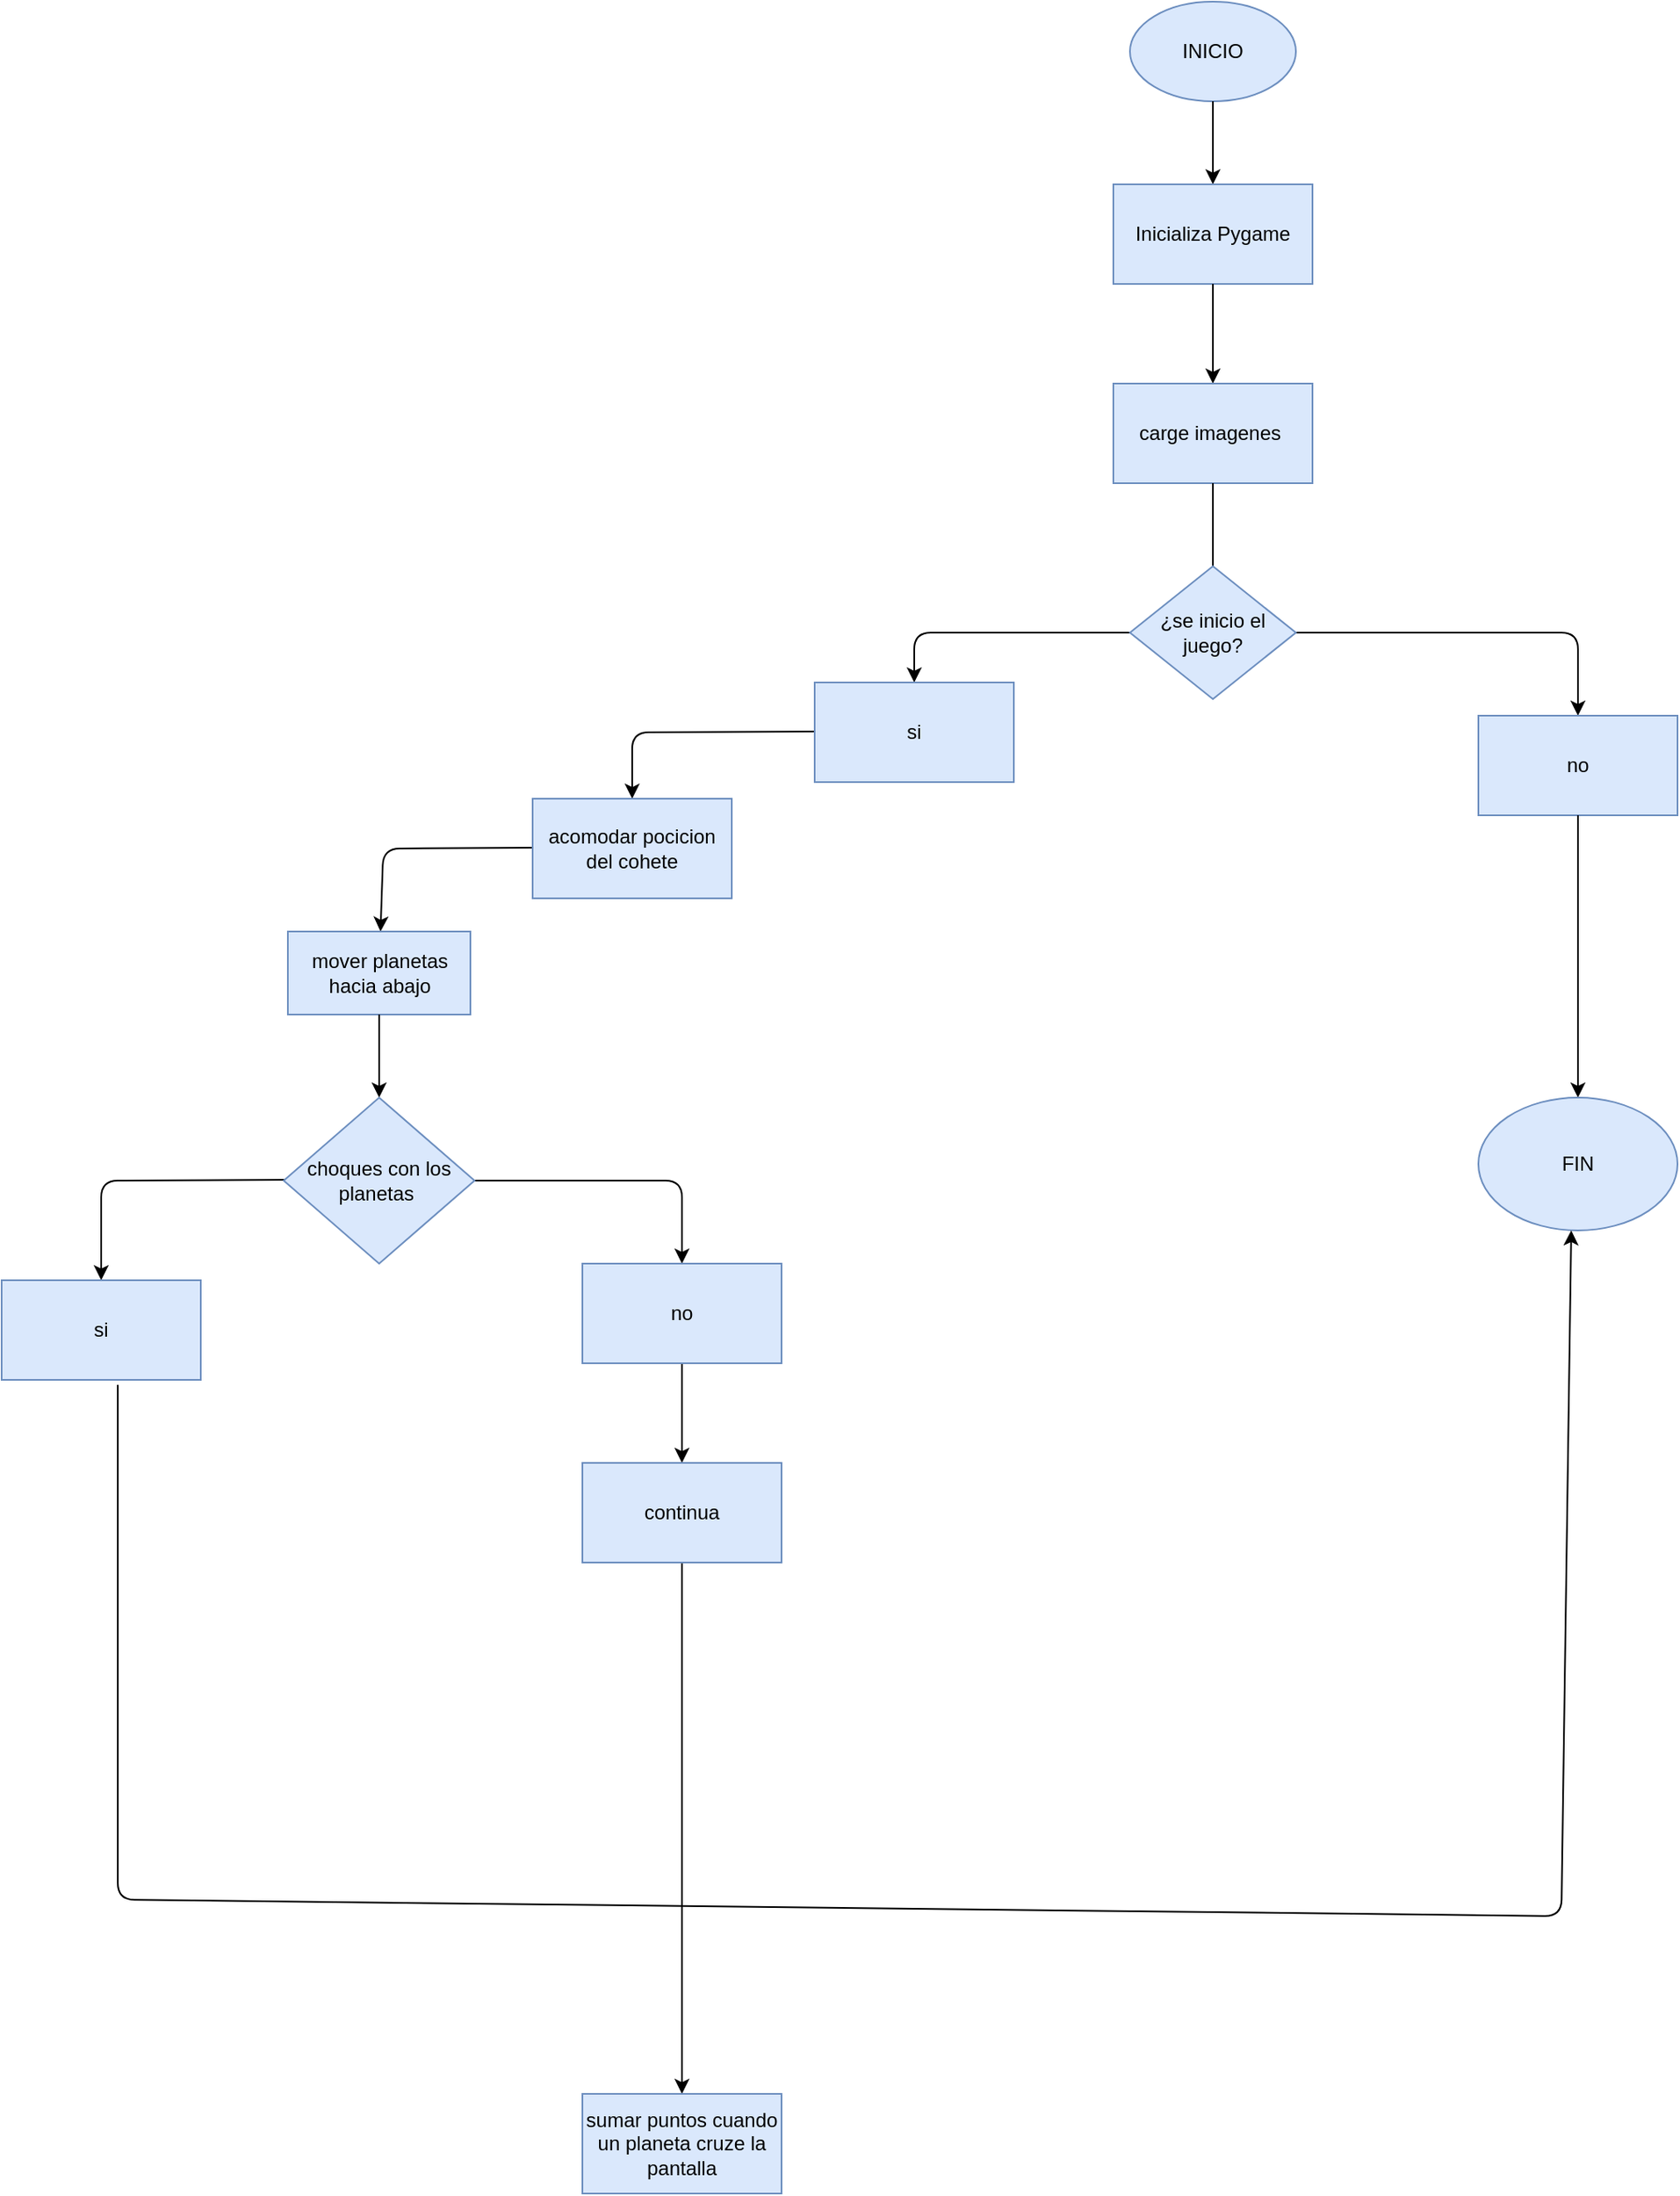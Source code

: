 <mxfile>
    <diagram id="5w8WgsZ1X8NQpJWOVpwU" name="Página-1">
        <mxGraphModel dx="1291" dy="457" grid="1" gridSize="10" guides="1" tooltips="1" connect="1" arrows="1" fold="1" page="1" pageScale="1" pageWidth="827" pageHeight="1169" math="0" shadow="0">
            <root>
                <mxCell id="0"/>
                <mxCell id="1" parent="0"/>
                <mxCell id="2" value="INICIO" style="ellipse;whiteSpace=wrap;html=1;fillColor=#dae8fc;strokeColor=#6c8ebf;" vertex="1" parent="1">
                    <mxGeometry x="160" y="20" width="100" height="60" as="geometry"/>
                </mxCell>
                <mxCell id="3" value="" style="endArrow=classic;html=1;exitX=0.5;exitY=1;exitDx=0;exitDy=0;" edge="1" parent="1" source="2">
                    <mxGeometry width="50" height="50" relative="1" as="geometry">
                        <mxPoint x="220" y="260" as="sourcePoint"/>
                        <mxPoint x="210" y="130" as="targetPoint"/>
                    </mxGeometry>
                </mxCell>
                <mxCell id="4" value="Inicializa Pygame" style="rounded=0;whiteSpace=wrap;html=1;fillColor=#dae8fc;strokeColor=#6c8ebf;" vertex="1" parent="1">
                    <mxGeometry x="150" y="130" width="120" height="60" as="geometry"/>
                </mxCell>
                <mxCell id="5" value="" style="endArrow=classic;html=1;exitX=0.5;exitY=1;exitDx=0;exitDy=0;" edge="1" parent="1" source="4">
                    <mxGeometry width="50" height="50" relative="1" as="geometry">
                        <mxPoint x="220" y="260" as="sourcePoint"/>
                        <mxPoint x="210" y="250" as="targetPoint"/>
                    </mxGeometry>
                </mxCell>
                <mxCell id="6" value="carge imagenes&amp;nbsp;" style="rounded=0;whiteSpace=wrap;html=1;fillColor=#dae8fc;strokeColor=#6c8ebf;" vertex="1" parent="1">
                    <mxGeometry x="150" y="250" width="120" height="60" as="geometry"/>
                </mxCell>
                <mxCell id="7" value="" style="endArrow=none;html=1;entryX=0.5;entryY=1;entryDx=0;entryDy=0;" edge="1" parent="1" target="6">
                    <mxGeometry width="50" height="50" relative="1" as="geometry">
                        <mxPoint x="210" y="360" as="sourcePoint"/>
                        <mxPoint x="270" y="210" as="targetPoint"/>
                    </mxGeometry>
                </mxCell>
                <mxCell id="9" style="edgeStyle=none;html=1;exitX=0;exitY=0.5;exitDx=0;exitDy=0;" edge="1" parent="1" source="8" target="10">
                    <mxGeometry relative="1" as="geometry">
                        <mxPoint x="30" y="460" as="targetPoint"/>
                        <Array as="points">
                            <mxPoint x="30" y="400"/>
                        </Array>
                    </mxGeometry>
                </mxCell>
                <mxCell id="11" style="edgeStyle=none;html=1;exitX=1;exitY=0.5;exitDx=0;exitDy=0;" edge="1" parent="1" source="8" target="12">
                    <mxGeometry relative="1" as="geometry">
                        <mxPoint x="430" y="450" as="targetPoint"/>
                        <Array as="points">
                            <mxPoint x="430" y="400"/>
                        </Array>
                    </mxGeometry>
                </mxCell>
                <mxCell id="8" value="¿se inicio el juego?" style="rhombus;whiteSpace=wrap;html=1;fillColor=#dae8fc;strokeColor=#6c8ebf;" vertex="1" parent="1">
                    <mxGeometry x="160" y="360" width="100" height="80" as="geometry"/>
                </mxCell>
                <mxCell id="13" style="edgeStyle=none;html=1;exitX=0;exitY=0.5;exitDx=0;exitDy=0;" edge="1" parent="1" target="14">
                    <mxGeometry relative="1" as="geometry">
                        <mxPoint x="-140" y="530" as="targetPoint"/>
                        <mxPoint x="-20" y="459.5" as="sourcePoint"/>
                        <Array as="points">
                            <mxPoint x="-140" y="460"/>
                        </Array>
                    </mxGeometry>
                </mxCell>
                <mxCell id="10" value="si" style="rounded=0;whiteSpace=wrap;html=1;fillColor=#dae8fc;strokeColor=#6c8ebf;" vertex="1" parent="1">
                    <mxGeometry x="-30" y="430" width="120" height="60" as="geometry"/>
                </mxCell>
                <mxCell id="12" value="no" style="rounded=0;whiteSpace=wrap;html=1;fillColor=#dae8fc;strokeColor=#6c8ebf;" vertex="1" parent="1">
                    <mxGeometry x="370" y="450" width="120" height="60" as="geometry"/>
                </mxCell>
                <mxCell id="15" style="edgeStyle=none;html=1;exitX=0;exitY=0.5;exitDx=0;exitDy=0;" edge="1" parent="1" target="16">
                    <mxGeometry relative="1" as="geometry">
                        <mxPoint x="-290" y="570" as="targetPoint"/>
                        <mxPoint x="-200" y="529.5" as="sourcePoint"/>
                        <Array as="points">
                            <mxPoint x="-290" y="530"/>
                        </Array>
                    </mxGeometry>
                </mxCell>
                <mxCell id="14" value="acomodar pocicion del cohete" style="rounded=0;whiteSpace=wrap;html=1;fillColor=#dae8fc;strokeColor=#6c8ebf;" vertex="1" parent="1">
                    <mxGeometry x="-200" y="500" width="120" height="60" as="geometry"/>
                </mxCell>
                <mxCell id="16" value="mover planetas hacia abajo" style="rounded=0;whiteSpace=wrap;html=1;fillColor=#dae8fc;strokeColor=#6c8ebf;" vertex="1" parent="1">
                    <mxGeometry x="-347.5" y="580" width="110" height="50" as="geometry"/>
                </mxCell>
                <mxCell id="17" value="" style="endArrow=classic;html=1;exitX=0.5;exitY=1;exitDx=0;exitDy=0;" edge="1" parent="1" source="16" target="18">
                    <mxGeometry width="50" height="50" relative="1" as="geometry">
                        <mxPoint x="-210" y="590" as="sourcePoint"/>
                        <mxPoint x="-285" y="690" as="targetPoint"/>
                    </mxGeometry>
                </mxCell>
                <mxCell id="19" style="edgeStyle=none;html=1;exitX=0;exitY=0.5;exitDx=0;exitDy=0;" edge="1" parent="1">
                    <mxGeometry relative="1" as="geometry">
                        <mxPoint x="-460" y="790" as="targetPoint"/>
                        <mxPoint x="-347.5" y="729.5" as="sourcePoint"/>
                        <Array as="points">
                            <mxPoint x="-460" y="730"/>
                        </Array>
                    </mxGeometry>
                </mxCell>
                <mxCell id="22" style="edgeStyle=none;html=1;exitX=1;exitY=0.5;exitDx=0;exitDy=0;" edge="1" parent="1" source="18">
                    <mxGeometry relative="1" as="geometry">
                        <mxPoint x="-110" y="780" as="targetPoint"/>
                        <Array as="points">
                            <mxPoint x="-110" y="730"/>
                        </Array>
                    </mxGeometry>
                </mxCell>
                <mxCell id="18" value="choques con los planetas&amp;nbsp;" style="rhombus;whiteSpace=wrap;html=1;fillColor=#dae8fc;strokeColor=#6c8ebf;" vertex="1" parent="1">
                    <mxGeometry x="-350" y="680" width="115" height="100" as="geometry"/>
                </mxCell>
                <mxCell id="20" value="" style="endArrow=classic;html=1;exitX=0.5;exitY=1;exitDx=0;exitDy=0;" edge="1" parent="1" source="12" target="21">
                    <mxGeometry width="50" height="50" relative="1" as="geometry">
                        <mxPoint x="470" y="600" as="sourcePoint"/>
                        <mxPoint x="430" y="720" as="targetPoint"/>
                    </mxGeometry>
                </mxCell>
                <mxCell id="21" value="FIN" style="ellipse;whiteSpace=wrap;html=1;fillColor=#dae8fc;strokeColor=#6c8ebf;" vertex="1" parent="1">
                    <mxGeometry x="370" y="680" width="120" height="80" as="geometry"/>
                </mxCell>
                <mxCell id="25" style="edgeStyle=none;html=1;exitX=0.5;exitY=1;exitDx=0;exitDy=0;" edge="1" parent="1" source="23" target="26">
                    <mxGeometry relative="1" as="geometry">
                        <mxPoint x="-110" y="930" as="targetPoint"/>
                    </mxGeometry>
                </mxCell>
                <mxCell id="23" value="no" style="rounded=0;whiteSpace=wrap;html=1;fillColor=#dae8fc;strokeColor=#6c8ebf;" vertex="1" parent="1">
                    <mxGeometry x="-170" y="780" width="120" height="60" as="geometry"/>
                </mxCell>
                <mxCell id="27" style="edgeStyle=none;html=1;entryX=0.633;entryY=0.963;entryDx=0;entryDy=0;entryPerimeter=0;" edge="1" parent="1">
                    <mxGeometry relative="1" as="geometry">
                        <mxPoint x="425.96" y="760" as="targetPoint"/>
                        <mxPoint x="-450" y="852.96" as="sourcePoint"/>
                        <Array as="points">
                            <mxPoint x="-450" y="1162.96"/>
                            <mxPoint x="420" y="1172.96"/>
                        </Array>
                    </mxGeometry>
                </mxCell>
                <mxCell id="24" value="si" style="rounded=0;whiteSpace=wrap;html=1;fillColor=#dae8fc;strokeColor=#6c8ebf;" vertex="1" parent="1">
                    <mxGeometry x="-520" y="790" width="120" height="60" as="geometry"/>
                </mxCell>
                <mxCell id="28" style="edgeStyle=none;html=1;exitX=0.5;exitY=1;exitDx=0;exitDy=0;" edge="1" parent="1" source="26" target="29">
                    <mxGeometry relative="1" as="geometry">
                        <mxPoint x="-110" y="1310" as="targetPoint"/>
                    </mxGeometry>
                </mxCell>
                <mxCell id="26" value="continua" style="rounded=0;whiteSpace=wrap;html=1;fillColor=#dae8fc;strokeColor=#6c8ebf;" vertex="1" parent="1">
                    <mxGeometry x="-170" y="900" width="120" height="60" as="geometry"/>
                </mxCell>
                <mxCell id="29" value="sumar puntos cuando un planeta cruze la pantalla" style="rounded=0;whiteSpace=wrap;html=1;fillColor=#dae8fc;strokeColor=#6c8ebf;" vertex="1" parent="1">
                    <mxGeometry x="-170" y="1280" width="120" height="60" as="geometry"/>
                </mxCell>
            </root>
        </mxGraphModel>
    </diagram>
</mxfile>